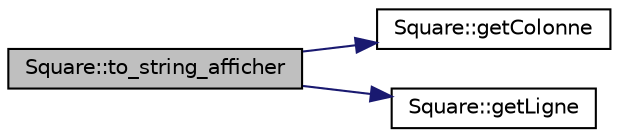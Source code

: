 digraph "Square::to_string_afficher"
{
 // LATEX_PDF_SIZE
  edge [fontname="Helvetica",fontsize="10",labelfontname="Helvetica",labelfontsize="10"];
  node [fontname="Helvetica",fontsize="10",shape=record];
  rankdir="LR";
  Node1 [label="Square::to_string_afficher",height=0.2,width=0.4,color="black", fillcolor="grey75", style="filled", fontcolor="black",tooltip="fonction qui affiche la position de la pièce"];
  Node1 -> Node2 [color="midnightblue",fontsize="10",style="solid",fontname="Helvetica"];
  Node2 [label="Square::getColonne",height=0.2,width=0.4,color="black", fillcolor="white", style="filled",URL="$d3/d72/classSquare.html#ae75d936ad361d2ff001b289f1d914ab8",tooltip="fonction qui renvoie la colonne où se trouve la pièce"];
  Node1 -> Node3 [color="midnightblue",fontsize="10",style="solid",fontname="Helvetica"];
  Node3 [label="Square::getLigne",height=0.2,width=0.4,color="black", fillcolor="white", style="filled",URL="$d3/d72/classSquare.html#a4fa5008593aaff1c8ffc038541e4586c",tooltip="fonction qui renvoie la ligne où se trouve la pièce"];
}
